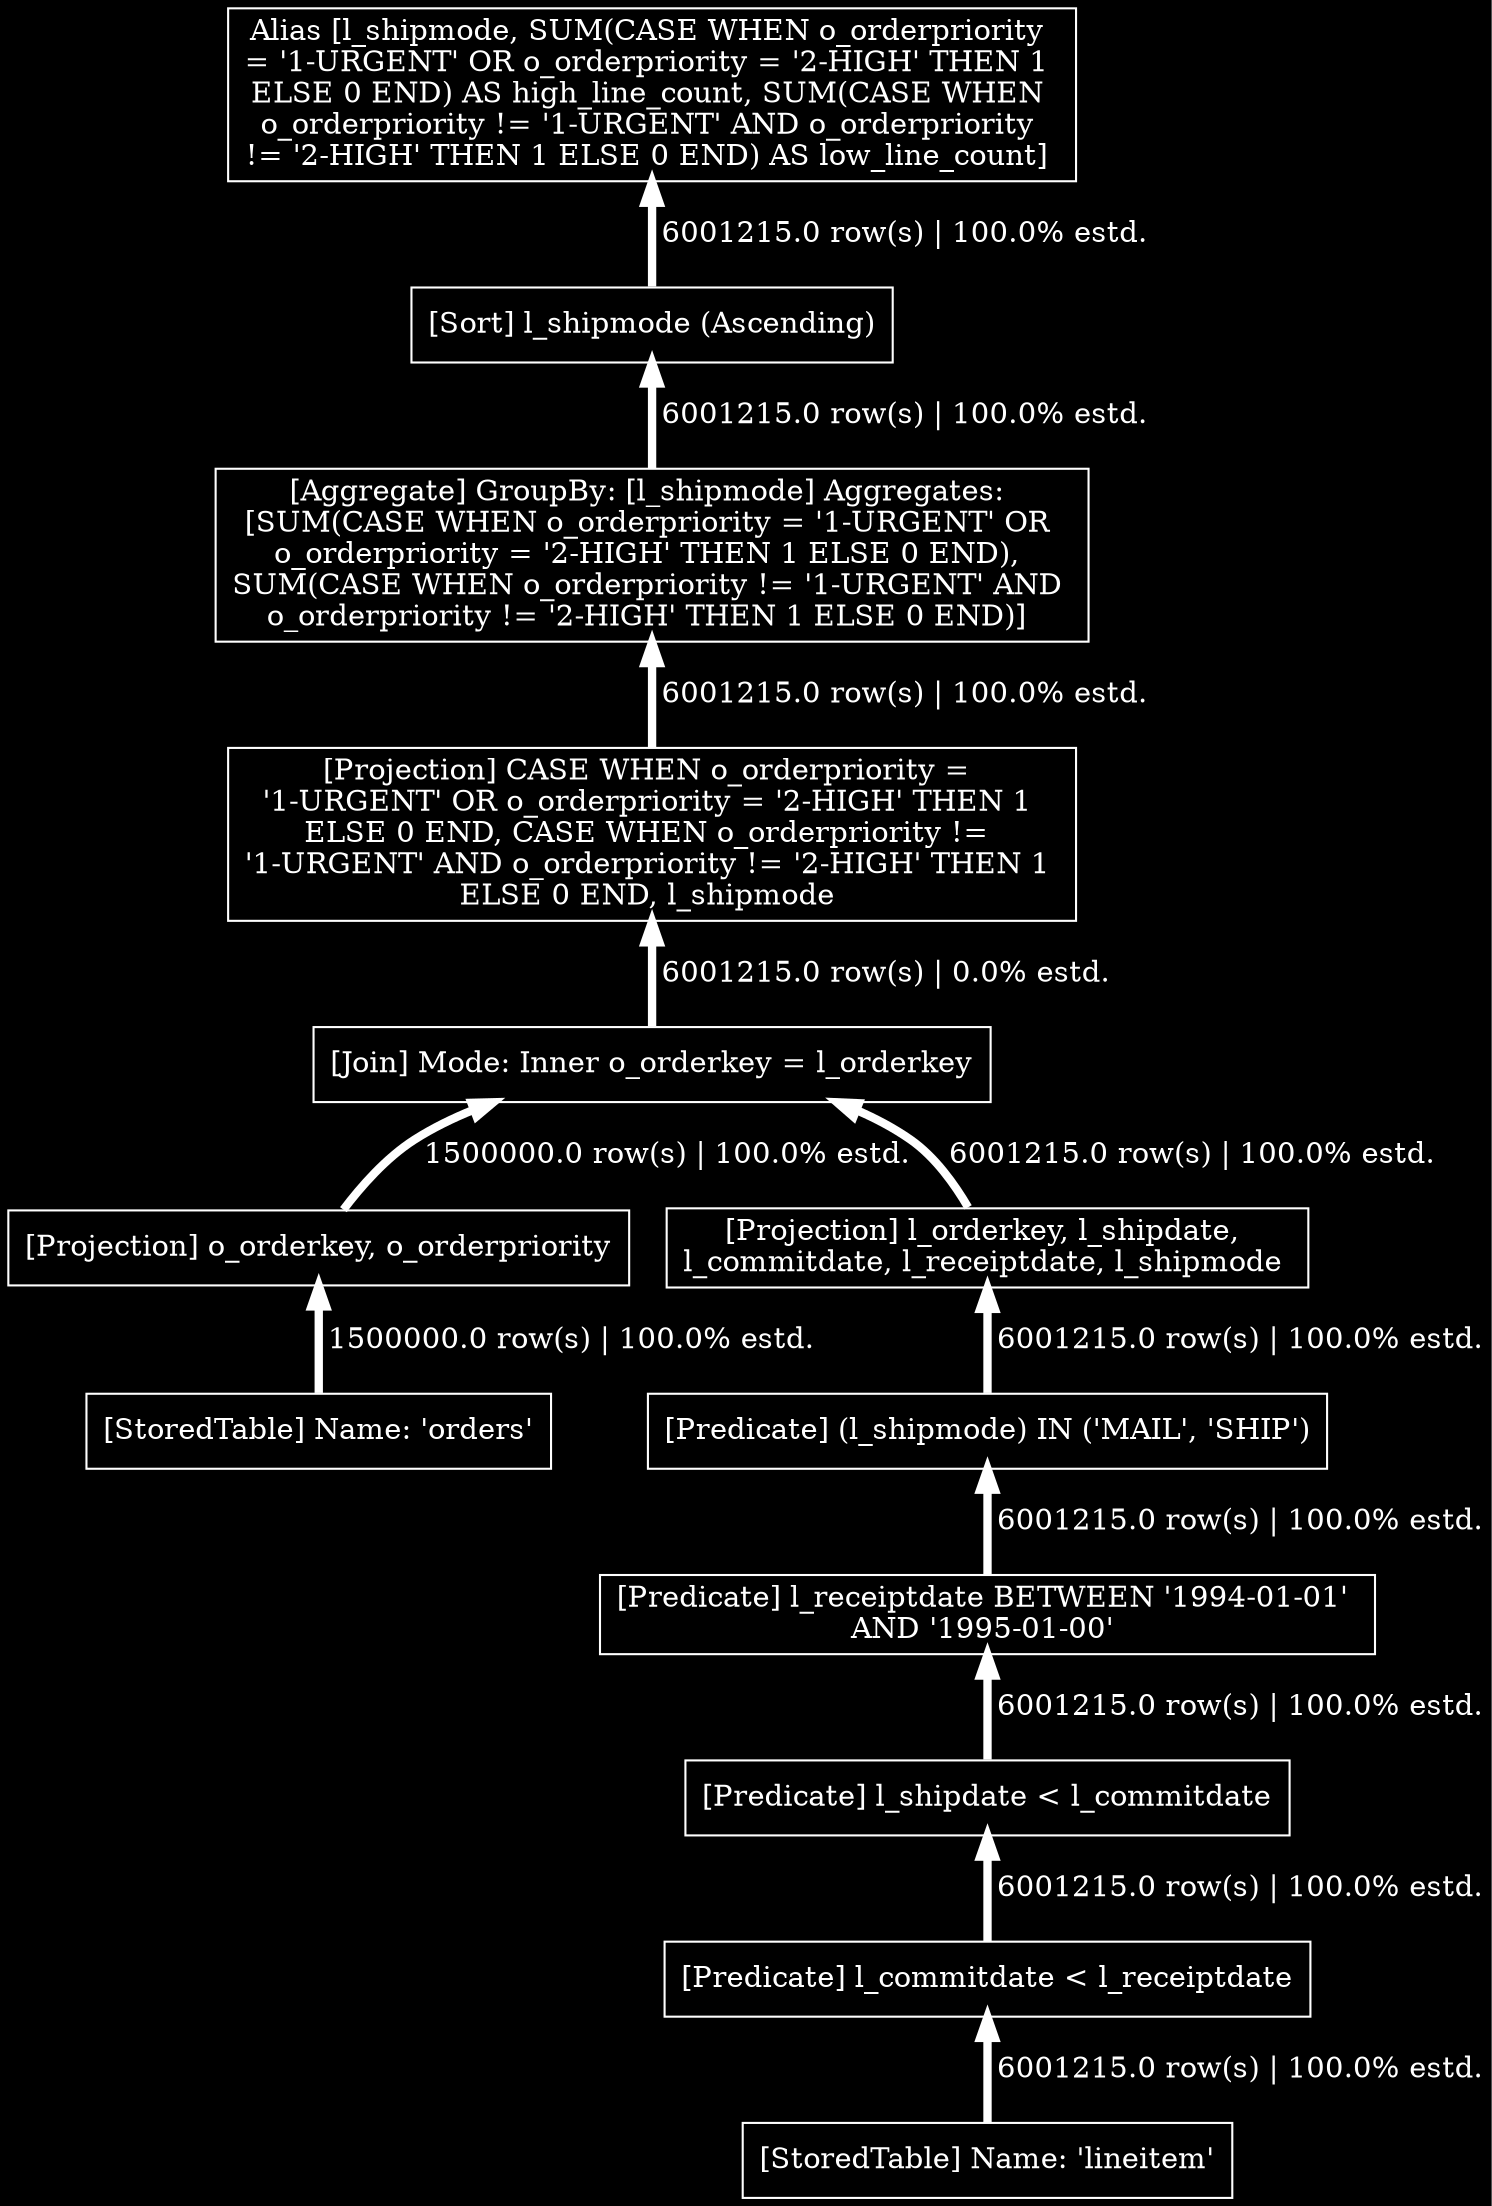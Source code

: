 digraph G {
bgcolor=black;
rankdir=BT;
ratio=compress;
94334812460944 [color=white, fontcolor=white, label="Alias [l_shipmode, SUM(CASE WHEN o_orderpriority \n= '1-URGENT' OR o_orderpriority = '2-HIGH' THEN 1 \nELSE 0 END) AS high_line_count, SUM(CASE WHEN \no_orderpriority != '1-URGENT' AND o_orderpriority \n!= '2-HIGH' THEN 1 ELSE 0 END) AS low_line_count] ", penwidth=1, shape=rectangle];
94334732529376 [color=white, fontcolor=white, label="[Sort] l_shipmode (Ascending)", penwidth=1, shape=rectangle];
94334847097632 [color=white, fontcolor=white, label="[Aggregate] GroupBy: [l_shipmode] Aggregates: \n[SUM(CASE WHEN o_orderpriority = '1-URGENT' OR \no_orderpriority = '2-HIGH' THEN 1 ELSE 0 END), \nSUM(CASE WHEN o_orderpriority != '1-URGENT' AND \no_orderpriority != '2-HIGH' THEN 1 ELSE 0 END)] ", penwidth=1, shape=rectangle];
94334847097072 [color=white, fontcolor=white, label="[Projection] CASE WHEN o_orderpriority = \n'1-URGENT' OR o_orderpriority = '2-HIGH' THEN 1 \nELSE 0 END, CASE WHEN o_orderpriority != \n'1-URGENT' AND o_orderpriority != '2-HIGH' THEN 1 \nELSE 0 END, l_shipmode ", penwidth=1, shape=rectangle];
94334788491472 [color=white, fontcolor=white, label="[Join] Mode: Inner o_orderkey = l_orderkey", penwidth=1, shape=rectangle];
94334847108688 [color=white, fontcolor=white, label="[Projection] o_orderkey, o_orderpriority", penwidth=1, shape=rectangle];
94334803762528 [color=white, fontcolor=white, label="[StoredTable] Name: 'orders'", penwidth=1, shape=rectangle];
94334711519824 [color=white, fontcolor=white, label="[Projection] l_orderkey, l_shipdate, \nl_commitdate, l_receiptdate, l_shipmode ", penwidth=1, shape=rectangle];
94334711520384 [color=white, fontcolor=white, label="[Predicate] (l_shipmode) IN ('MAIL', 'SHIP')", penwidth=1, shape=rectangle];
94334774507280 [color=white, fontcolor=white, label="[Predicate] l_receiptdate BETWEEN '1994-01-01' \nAND '1995-01-00' ", penwidth=1, shape=rectangle];
94334711534720 [color=white, fontcolor=white, label="[Predicate] l_shipdate < l_commitdate", penwidth=1, shape=rectangle];
94334711520528 [color=white, fontcolor=white, label="[Predicate] l_commitdate < l_receiptdate", penwidth=1, shape=rectangle];
94334807419024 [color=white, fontcolor=white, label="[StoredTable] Name: 'lineitem'", penwidth=1, shape=rectangle];
94334732529376->94334812460944  [color=white, dir=forward, fontcolor=white, label=" 6001215.0 row(s) | 100.0% estd.", penwidth=4, style=solid];
94334847097632->94334732529376  [color=white, dir=forward, fontcolor=white, label=" 6001215.0 row(s) | 100.0% estd.", penwidth=4, style=solid];
94334847097072->94334847097632  [color=white, dir=forward, fontcolor=white, label=" 6001215.0 row(s) | 100.0% estd.", penwidth=4, style=solid];
94334788491472->94334847097072  [color=white, dir=forward, fontcolor=white, label=" 6001215.0 row(s) | 0.0% estd.", penwidth=4, style=solid];
94334847108688->94334788491472  [color=white, dir=forward, fontcolor=white, label=" 1500000.0 row(s) | 100.0% estd.", penwidth=4, style=solid];
94334803762528->94334847108688  [color=white, dir=forward, fontcolor=white, label=" 1500000.0 row(s) | 100.0% estd.", penwidth=4, style=solid];
94334711519824->94334788491472  [color=white, dir=forward, fontcolor=white, label=" 6001215.0 row(s) | 100.0% estd.", penwidth=4, style=solid];
94334711520384->94334711519824  [color=white, dir=forward, fontcolor=white, label=" 6001215.0 row(s) | 100.0% estd.", penwidth=4, style=solid];
94334774507280->94334711520384  [color=white, dir=forward, fontcolor=white, label=" 6001215.0 row(s) | 100.0% estd.", penwidth=4, style=solid];
94334711534720->94334774507280  [color=white, dir=forward, fontcolor=white, label=" 6001215.0 row(s) | 100.0% estd.", penwidth=4, style=solid];
94334711520528->94334711534720  [color=white, dir=forward, fontcolor=white, label=" 6001215.0 row(s) | 100.0% estd.", penwidth=4, style=solid];
94334807419024->94334711520528  [color=white, dir=forward, fontcolor=white, label=" 6001215.0 row(s) | 100.0% estd.", penwidth=4, style=solid];
}
